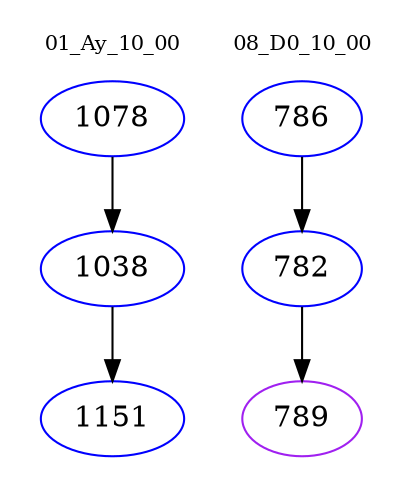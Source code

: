 digraph{
subgraph cluster_0 {
color = white
label = "01_Ay_10_00";
fontsize=10;
T0_1078 [label="1078", color="blue"]
T0_1078 -> T0_1038 [color="black"]
T0_1038 [label="1038", color="blue"]
T0_1038 -> T0_1151 [color="black"]
T0_1151 [label="1151", color="blue"]
}
subgraph cluster_1 {
color = white
label = "08_D0_10_00";
fontsize=10;
T1_786 [label="786", color="blue"]
T1_786 -> T1_782 [color="black"]
T1_782 [label="782", color="blue"]
T1_782 -> T1_789 [color="black"]
T1_789 [label="789", color="purple"]
}
}
